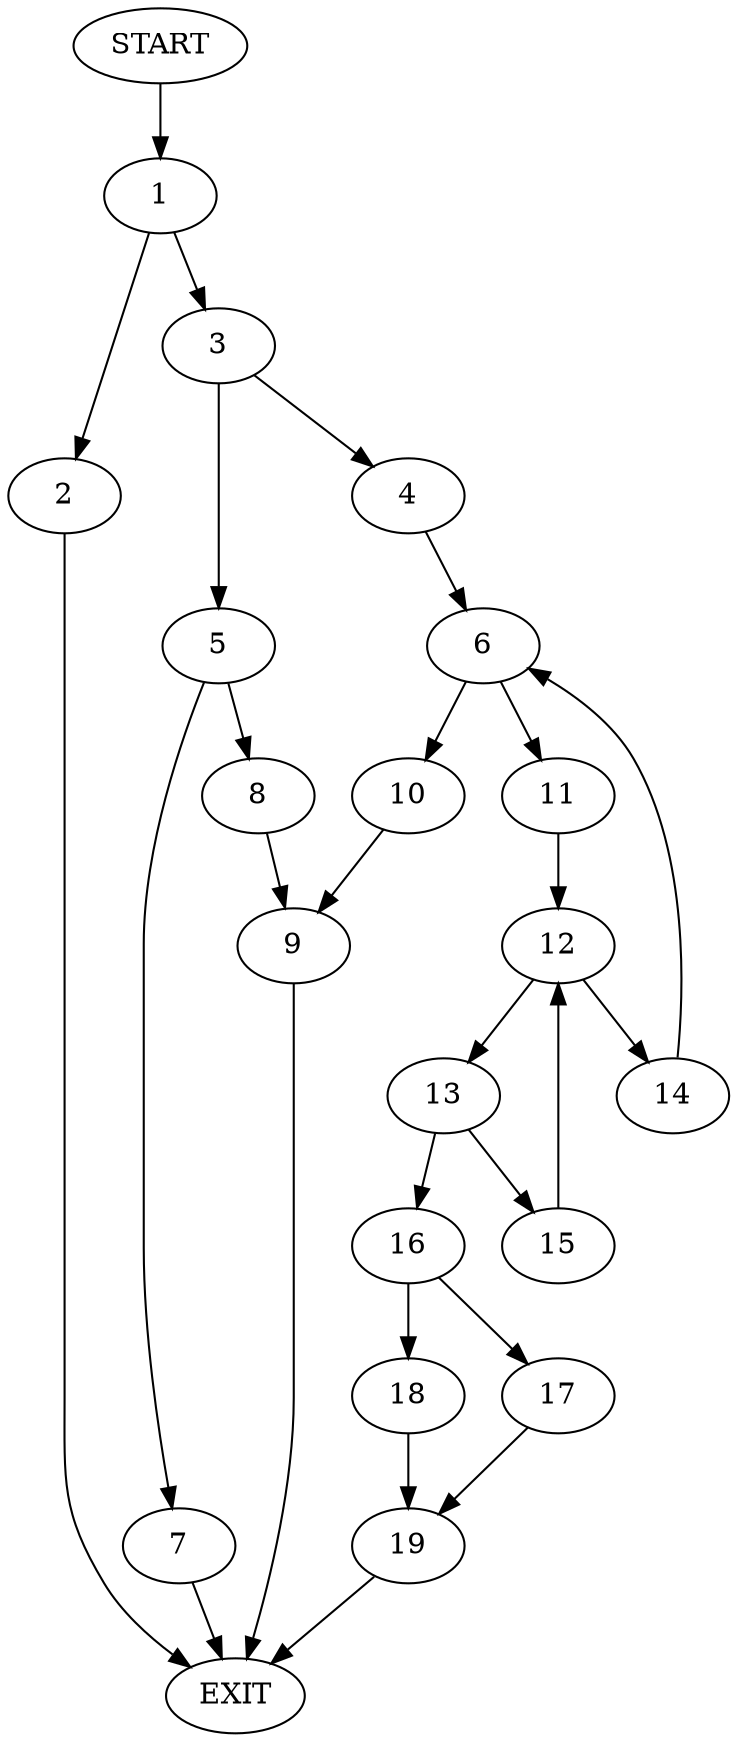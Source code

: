 digraph {
0 [label="START"]
20 [label="EXIT"]
0 -> 1
1 -> 2
1 -> 3
2 -> 20
3 -> 4
3 -> 5
4 -> 6
5 -> 7
5 -> 8
7 -> 20
8 -> 9
9 -> 20
6 -> 10
6 -> 11
10 -> 9
11 -> 12
12 -> 13
12 -> 14
14 -> 6
13 -> 15
13 -> 16
15 -> 12
16 -> 17
16 -> 18
17 -> 19
18 -> 19
19 -> 20
}
